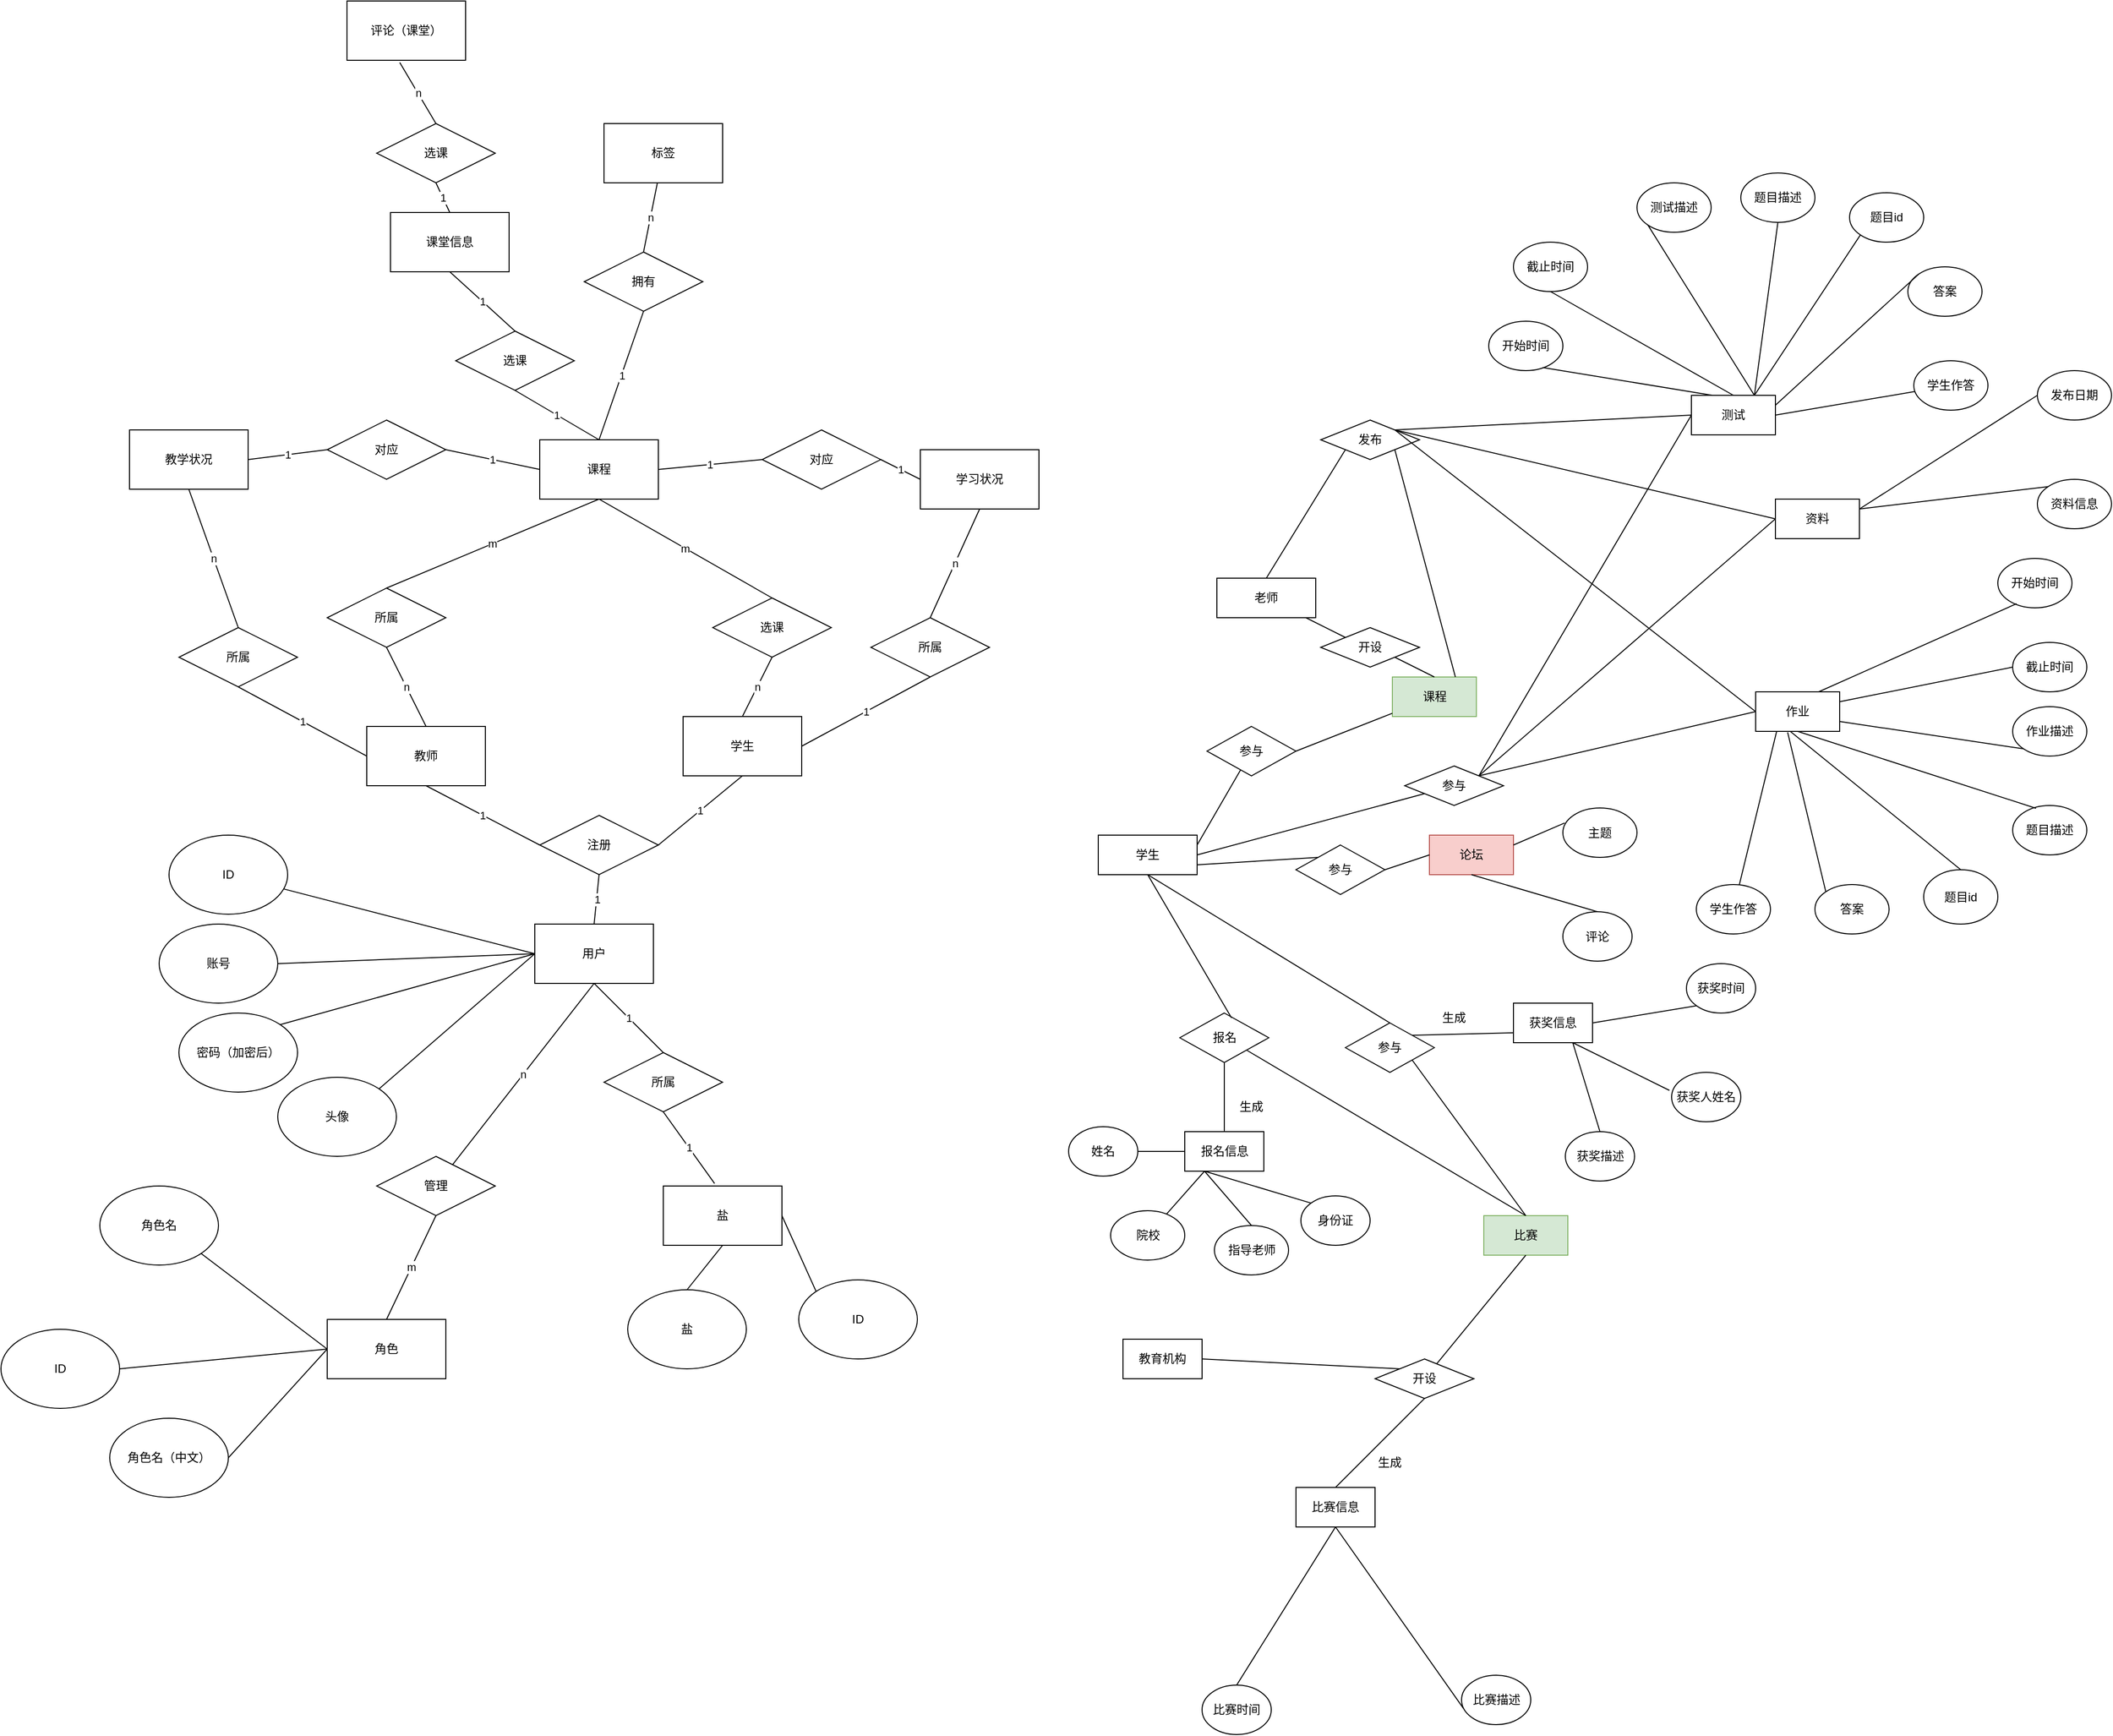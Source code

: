 <mxfile version="24.4.2" type="github">
  <diagram name="第 1 页" id="cqVoouBwEhZ9X5KKcfai">
    <mxGraphModel dx="1952" dy="1838" grid="1" gridSize="10" guides="1" tooltips="1" connect="1" arrows="1" fold="1" page="1" pageScale="1" pageWidth="827" pageHeight="1169" math="0" shadow="0">
      <root>
        <mxCell id="0" />
        <mxCell id="1" parent="0" />
        <mxCell id="4bgU9eHifBUtjP_TErYf-1" value="学生" style="rounded=0;whiteSpace=wrap;html=1;" parent="1" vertex="1">
          <mxGeometry x="470" y="110" width="120" height="60" as="geometry" />
        </mxCell>
        <mxCell id="4bgU9eHifBUtjP_TErYf-2" value="教师" style="rounded=0;whiteSpace=wrap;html=1;" parent="1" vertex="1">
          <mxGeometry x="150" y="120" width="120" height="60" as="geometry" />
        </mxCell>
        <mxCell id="4bgU9eHifBUtjP_TErYf-3" value="角色" style="rounded=0;whiteSpace=wrap;html=1;" parent="1" vertex="1">
          <mxGeometry x="110" y="720" width="120" height="60" as="geometry" />
        </mxCell>
        <mxCell id="4bgU9eHifBUtjP_TErYf-4" value="课程" style="rounded=0;whiteSpace=wrap;html=1;" parent="1" vertex="1">
          <mxGeometry x="325" y="-170" width="120" height="60" as="geometry" />
        </mxCell>
        <mxCell id="4bgU9eHifBUtjP_TErYf-6" value="用户" style="rounded=0;whiteSpace=wrap;html=1;" parent="1" vertex="1">
          <mxGeometry x="320" y="320" width="120" height="60" as="geometry" />
        </mxCell>
        <mxCell id="4bgU9eHifBUtjP_TErYf-8" value="课堂信息" style="rounded=0;whiteSpace=wrap;html=1;" parent="1" vertex="1">
          <mxGeometry x="174" y="-400" width="120" height="60" as="geometry" />
        </mxCell>
        <mxCell id="_ENiOjXf8TxeeVIYlNAx-7" value="" style="edgeStyle=orthogonalEdgeStyle;rounded=0;orthogonalLoop=1;jettySize=auto;html=1;curved=1;strokeColor=none;" parent="1" source="_ENiOjXf8TxeeVIYlNAx-1" target="4bgU9eHifBUtjP_TErYf-4" edge="1">
          <mxGeometry relative="1" as="geometry" />
        </mxCell>
        <mxCell id="_ENiOjXf8TxeeVIYlNAx-1" value="管理" style="rhombus;whiteSpace=wrap;html=1;" parent="1" vertex="1">
          <mxGeometry x="160" y="555" width="120" height="60" as="geometry" />
        </mxCell>
        <mxCell id="_ENiOjXf8TxeeVIYlNAx-10" value="m" style="endArrow=none;html=1;rounded=0;exitX=0.5;exitY=1;exitDx=0;exitDy=0;entryX=0.5;entryY=0;entryDx=0;entryDy=0;" parent="1" source="_ENiOjXf8TxeeVIYlNAx-1" target="4bgU9eHifBUtjP_TErYf-3" edge="1">
          <mxGeometry width="50" height="50" relative="1" as="geometry">
            <mxPoint x="320" y="610" as="sourcePoint" />
            <mxPoint x="190" y="730" as="targetPoint" />
          </mxGeometry>
        </mxCell>
        <mxCell id="_ENiOjXf8TxeeVIYlNAx-12" value="注册" style="rhombus;whiteSpace=wrap;html=1;" parent="1" vertex="1">
          <mxGeometry x="325" y="210" width="120" height="60" as="geometry" />
        </mxCell>
        <mxCell id="_ENiOjXf8TxeeVIYlNAx-14" value="n" style="endArrow=none;html=1;rounded=0;exitX=0.5;exitY=1;exitDx=0;exitDy=0;" parent="1" source="4bgU9eHifBUtjP_TErYf-6" target="_ENiOjXf8TxeeVIYlNAx-1" edge="1">
          <mxGeometry width="50" height="50" relative="1" as="geometry">
            <mxPoint x="390" y="500" as="sourcePoint" />
            <mxPoint x="390" y="530" as="targetPoint" />
          </mxGeometry>
        </mxCell>
        <mxCell id="_ENiOjXf8TxeeVIYlNAx-17" value="1" style="endArrow=none;html=1;rounded=0;entryX=0.5;entryY=0;entryDx=0;entryDy=0;exitX=0.5;exitY=1;exitDx=0;exitDy=0;" parent="1" source="_ENiOjXf8TxeeVIYlNAx-12" target="4bgU9eHifBUtjP_TErYf-6" edge="1">
          <mxGeometry width="50" height="50" relative="1" as="geometry">
            <mxPoint x="400" y="280" as="sourcePoint" />
            <mxPoint x="380" y="310" as="targetPoint" />
          </mxGeometry>
        </mxCell>
        <mxCell id="_ENiOjXf8TxeeVIYlNAx-18" value="1" style="endArrow=none;html=1;rounded=0;entryX=0.5;entryY=1;entryDx=0;entryDy=0;exitX=1;exitY=0.5;exitDx=0;exitDy=0;" parent="1" source="_ENiOjXf8TxeeVIYlNAx-12" target="4bgU9eHifBUtjP_TErYf-1" edge="1">
          <mxGeometry width="50" height="50" relative="1" as="geometry">
            <mxPoint x="515" y="320" as="sourcePoint" />
            <mxPoint x="565" y="270" as="targetPoint" />
          </mxGeometry>
        </mxCell>
        <mxCell id="_ENiOjXf8TxeeVIYlNAx-19" value="1" style="endArrow=none;html=1;rounded=0;entryX=0.5;entryY=1;entryDx=0;entryDy=0;exitX=0;exitY=0.5;exitDx=0;exitDy=0;" parent="1" source="_ENiOjXf8TxeeVIYlNAx-12" target="4bgU9eHifBUtjP_TErYf-2" edge="1">
          <mxGeometry width="50" height="50" relative="1" as="geometry">
            <mxPoint x="515" y="320" as="sourcePoint" />
            <mxPoint x="565" y="270" as="targetPoint" />
          </mxGeometry>
        </mxCell>
        <mxCell id="_ENiOjXf8TxeeVIYlNAx-21" value="所属" style="rhombus;whiteSpace=wrap;html=1;" parent="1" vertex="1">
          <mxGeometry x="110" y="-20" width="120" height="60" as="geometry" />
        </mxCell>
        <mxCell id="_ENiOjXf8TxeeVIYlNAx-22" value="选课" style="rhombus;whiteSpace=wrap;html=1;" parent="1" vertex="1">
          <mxGeometry x="500" y="-10" width="120" height="60" as="geometry" />
        </mxCell>
        <mxCell id="_ENiOjXf8TxeeVIYlNAx-23" value="m" style="endArrow=none;html=1;rounded=0;entryX=0.5;entryY=1;entryDx=0;entryDy=0;exitX=0.5;exitY=0;exitDx=0;exitDy=0;" parent="1" source="_ENiOjXf8TxeeVIYlNAx-21" target="4bgU9eHifBUtjP_TErYf-4" edge="1">
          <mxGeometry width="50" height="50" relative="1" as="geometry">
            <mxPoint x="510" as="sourcePoint" />
            <mxPoint x="560" y="-50" as="targetPoint" />
          </mxGeometry>
        </mxCell>
        <mxCell id="_ENiOjXf8TxeeVIYlNAx-24" value="n" style="endArrow=none;html=1;rounded=0;exitX=0.5;exitY=1;exitDx=0;exitDy=0;entryX=0.5;entryY=0;entryDx=0;entryDy=0;" parent="1" source="_ENiOjXf8TxeeVIYlNAx-21" target="4bgU9eHifBUtjP_TErYf-2" edge="1">
          <mxGeometry width="50" height="50" relative="1" as="geometry">
            <mxPoint x="510" as="sourcePoint" />
            <mxPoint x="560" y="-50" as="targetPoint" />
          </mxGeometry>
        </mxCell>
        <mxCell id="_ENiOjXf8TxeeVIYlNAx-25" value="m" style="endArrow=none;html=1;rounded=0;entryX=0.5;entryY=1;entryDx=0;entryDy=0;exitX=0.5;exitY=0;exitDx=0;exitDy=0;" parent="1" source="_ENiOjXf8TxeeVIYlNAx-22" target="4bgU9eHifBUtjP_TErYf-4" edge="1">
          <mxGeometry width="50" height="50" relative="1" as="geometry">
            <mxPoint x="510" as="sourcePoint" />
            <mxPoint x="560" y="-50" as="targetPoint" />
          </mxGeometry>
        </mxCell>
        <mxCell id="_ENiOjXf8TxeeVIYlNAx-26" value="n" style="endArrow=none;html=1;rounded=0;entryX=0.5;entryY=0;entryDx=0;entryDy=0;exitX=0.5;exitY=1;exitDx=0;exitDy=0;" parent="1" source="_ENiOjXf8TxeeVIYlNAx-22" target="4bgU9eHifBUtjP_TErYf-1" edge="1">
          <mxGeometry width="50" height="50" relative="1" as="geometry">
            <mxPoint x="510" as="sourcePoint" />
            <mxPoint x="560" y="-50" as="targetPoint" />
          </mxGeometry>
        </mxCell>
        <mxCell id="_ENiOjXf8TxeeVIYlNAx-27" value="选课" style="rhombus;whiteSpace=wrap;html=1;" parent="1" vertex="1">
          <mxGeometry x="240" y="-280" width="120" height="60" as="geometry" />
        </mxCell>
        <mxCell id="_ENiOjXf8TxeeVIYlNAx-28" value="1" style="endArrow=none;html=1;rounded=0;entryX=0.5;entryY=1;entryDx=0;entryDy=0;exitX=0.5;exitY=0;exitDx=0;exitDy=0;" parent="1" source="_ENiOjXf8TxeeVIYlNAx-27" target="4bgU9eHifBUtjP_TErYf-8" edge="1">
          <mxGeometry width="50" height="50" relative="1" as="geometry">
            <mxPoint x="510" y="-100" as="sourcePoint" />
            <mxPoint x="560" y="-150" as="targetPoint" />
          </mxGeometry>
        </mxCell>
        <mxCell id="_ENiOjXf8TxeeVIYlNAx-29" value="1" style="endArrow=none;html=1;rounded=0;entryX=0.5;entryY=1;entryDx=0;entryDy=0;exitX=0.5;exitY=0;exitDx=0;exitDy=0;" parent="1" source="4bgU9eHifBUtjP_TErYf-4" target="_ENiOjXf8TxeeVIYlNAx-27" edge="1">
          <mxGeometry width="50" height="50" relative="1" as="geometry">
            <mxPoint x="510" y="-100" as="sourcePoint" />
            <mxPoint x="560" y="-150" as="targetPoint" />
          </mxGeometry>
        </mxCell>
        <mxCell id="_ENiOjXf8TxeeVIYlNAx-30" value="学习状况" style="rounded=0;whiteSpace=wrap;html=1;" parent="1" vertex="1">
          <mxGeometry x="710" y="-160" width="120" height="60" as="geometry" />
        </mxCell>
        <mxCell id="_ENiOjXf8TxeeVIYlNAx-32" value="教学状况" style="rounded=0;whiteSpace=wrap;html=1;" parent="1" vertex="1">
          <mxGeometry x="-90" y="-180" width="120" height="60" as="geometry" />
        </mxCell>
        <mxCell id="_ENiOjXf8TxeeVIYlNAx-40" value="评论（课堂）" style="rounded=0;whiteSpace=wrap;html=1;" parent="1" vertex="1">
          <mxGeometry x="130" y="-614" width="120" height="60" as="geometry" />
        </mxCell>
        <mxCell id="_ENiOjXf8TxeeVIYlNAx-43" value="对应" style="rhombus;whiteSpace=wrap;html=1;" parent="1" vertex="1">
          <mxGeometry x="110" y="-190" width="120" height="60" as="geometry" />
        </mxCell>
        <mxCell id="_ENiOjXf8TxeeVIYlNAx-44" value="对应" style="rhombus;whiteSpace=wrap;html=1;" parent="1" vertex="1">
          <mxGeometry x="550" y="-180" width="120" height="60" as="geometry" />
        </mxCell>
        <mxCell id="_ENiOjXf8TxeeVIYlNAx-45" value="1" style="endArrow=none;html=1;rounded=0;entryX=0;entryY=0.5;entryDx=0;entryDy=0;exitX=1;exitY=0.5;exitDx=0;exitDy=0;" parent="1" source="_ENiOjXf8TxeeVIYlNAx-43" target="4bgU9eHifBUtjP_TErYf-4" edge="1">
          <mxGeometry width="50" height="50" relative="1" as="geometry">
            <mxPoint x="370" as="sourcePoint" />
            <mxPoint x="420" y="-50" as="targetPoint" />
          </mxGeometry>
        </mxCell>
        <mxCell id="_ENiOjXf8TxeeVIYlNAx-46" value="1" style="endArrow=none;html=1;rounded=0;entryX=0;entryY=0.5;entryDx=0;entryDy=0;exitX=1;exitY=0.5;exitDx=0;exitDy=0;" parent="1" source="_ENiOjXf8TxeeVIYlNAx-32" target="_ENiOjXf8TxeeVIYlNAx-43" edge="1">
          <mxGeometry width="50" height="50" relative="1" as="geometry">
            <mxPoint x="370" as="sourcePoint" />
            <mxPoint x="420" y="-50" as="targetPoint" />
          </mxGeometry>
        </mxCell>
        <mxCell id="_ENiOjXf8TxeeVIYlNAx-47" value="1" style="endArrow=none;html=1;rounded=0;entryX=0;entryY=0.5;entryDx=0;entryDy=0;exitX=1;exitY=0.5;exitDx=0;exitDy=0;" parent="1" source="4bgU9eHifBUtjP_TErYf-4" target="_ENiOjXf8TxeeVIYlNAx-44" edge="1">
          <mxGeometry width="50" height="50" relative="1" as="geometry">
            <mxPoint x="370" as="sourcePoint" />
            <mxPoint x="420" y="-50" as="targetPoint" />
          </mxGeometry>
        </mxCell>
        <mxCell id="_ENiOjXf8TxeeVIYlNAx-49" value="1" style="endArrow=none;html=1;rounded=0;entryX=0;entryY=0.5;entryDx=0;entryDy=0;exitX=1;exitY=0.5;exitDx=0;exitDy=0;" parent="1" source="_ENiOjXf8TxeeVIYlNAx-44" target="_ENiOjXf8TxeeVIYlNAx-30" edge="1">
          <mxGeometry width="50" height="50" relative="1" as="geometry">
            <mxPoint x="370" as="sourcePoint" />
            <mxPoint x="420" y="-50" as="targetPoint" />
          </mxGeometry>
        </mxCell>
        <mxCell id="_ENiOjXf8TxeeVIYlNAx-51" value="所属" style="rhombus;whiteSpace=wrap;html=1;" parent="1" vertex="1">
          <mxGeometry x="-40" y="20" width="120" height="60" as="geometry" />
        </mxCell>
        <mxCell id="_ENiOjXf8TxeeVIYlNAx-52" value="所属" style="rhombus;whiteSpace=wrap;html=1;" parent="1" vertex="1">
          <mxGeometry x="660" y="10" width="120" height="60" as="geometry" />
        </mxCell>
        <mxCell id="_ENiOjXf8TxeeVIYlNAx-53" value="1" style="endArrow=none;html=1;rounded=0;entryX=0.5;entryY=1;entryDx=0;entryDy=0;exitX=1;exitY=0.5;exitDx=0;exitDy=0;" parent="1" source="4bgU9eHifBUtjP_TErYf-1" target="_ENiOjXf8TxeeVIYlNAx-52" edge="1">
          <mxGeometry width="50" height="50" relative="1" as="geometry">
            <mxPoint x="370" y="100" as="sourcePoint" />
            <mxPoint x="420" y="50" as="targetPoint" />
          </mxGeometry>
        </mxCell>
        <mxCell id="_ENiOjXf8TxeeVIYlNAx-54" value="n" style="endArrow=none;html=1;rounded=0;entryX=0.5;entryY=1;entryDx=0;entryDy=0;exitX=0.5;exitY=0;exitDx=0;exitDy=0;" parent="1" source="_ENiOjXf8TxeeVIYlNAx-52" target="_ENiOjXf8TxeeVIYlNAx-30" edge="1">
          <mxGeometry width="50" height="50" relative="1" as="geometry">
            <mxPoint x="370" y="100" as="sourcePoint" />
            <mxPoint x="420" y="50" as="targetPoint" />
          </mxGeometry>
        </mxCell>
        <mxCell id="_ENiOjXf8TxeeVIYlNAx-55" value="1" style="endArrow=none;html=1;rounded=0;entryX=0.5;entryY=1;entryDx=0;entryDy=0;exitX=0;exitY=0.5;exitDx=0;exitDy=0;" parent="1" source="4bgU9eHifBUtjP_TErYf-2" target="_ENiOjXf8TxeeVIYlNAx-51" edge="1">
          <mxGeometry width="50" height="50" relative="1" as="geometry">
            <mxPoint x="370" y="100" as="sourcePoint" />
            <mxPoint x="420" y="50" as="targetPoint" />
          </mxGeometry>
        </mxCell>
        <mxCell id="_ENiOjXf8TxeeVIYlNAx-56" value="n" style="endArrow=none;html=1;rounded=0;entryX=0.5;entryY=1;entryDx=0;entryDy=0;exitX=0.5;exitY=0;exitDx=0;exitDy=0;" parent="1" source="_ENiOjXf8TxeeVIYlNAx-51" target="_ENiOjXf8TxeeVIYlNAx-32" edge="1">
          <mxGeometry width="50" height="50" relative="1" as="geometry">
            <mxPoint x="370" y="100" as="sourcePoint" />
            <mxPoint x="420" y="50" as="targetPoint" />
          </mxGeometry>
        </mxCell>
        <mxCell id="_ENiOjXf8TxeeVIYlNAx-58" value="标签" style="rounded=0;whiteSpace=wrap;html=1;" parent="1" vertex="1">
          <mxGeometry x="390" y="-490" width="120" height="60" as="geometry" />
        </mxCell>
        <mxCell id="_ENiOjXf8TxeeVIYlNAx-59" value="拥有" style="rhombus;whiteSpace=wrap;html=1;" parent="1" vertex="1">
          <mxGeometry x="370" y="-360" width="120" height="60" as="geometry" />
        </mxCell>
        <mxCell id="_ENiOjXf8TxeeVIYlNAx-60" value="1" style="endArrow=none;html=1;rounded=0;entryX=0.5;entryY=1;entryDx=0;entryDy=0;exitX=0.5;exitY=0;exitDx=0;exitDy=0;" parent="1" source="4bgU9eHifBUtjP_TErYf-4" target="_ENiOjXf8TxeeVIYlNAx-59" edge="1">
          <mxGeometry width="50" height="50" relative="1" as="geometry">
            <mxPoint x="550" y="-200" as="sourcePoint" />
            <mxPoint x="600" y="-250" as="targetPoint" />
          </mxGeometry>
        </mxCell>
        <mxCell id="_ENiOjXf8TxeeVIYlNAx-61" value="n" style="endArrow=none;html=1;rounded=0;exitX=0.5;exitY=0;exitDx=0;exitDy=0;" parent="1" source="_ENiOjXf8TxeeVIYlNAx-59" target="_ENiOjXf8TxeeVIYlNAx-58" edge="1">
          <mxGeometry width="50" height="50" relative="1" as="geometry">
            <mxPoint x="550" y="-200" as="sourcePoint" />
            <mxPoint x="600" y="-250" as="targetPoint" />
          </mxGeometry>
        </mxCell>
        <mxCell id="_ENiOjXf8TxeeVIYlNAx-62" value="选课" style="rhombus;whiteSpace=wrap;html=1;" parent="1" vertex="1">
          <mxGeometry x="160" y="-490" width="120" height="60" as="geometry" />
        </mxCell>
        <mxCell id="_ENiOjXf8TxeeVIYlNAx-63" value="n" style="endArrow=none;html=1;rounded=0;entryX=0.445;entryY=1.037;entryDx=0;entryDy=0;entryPerimeter=0;exitX=0.5;exitY=0;exitDx=0;exitDy=0;" parent="1" source="_ENiOjXf8TxeeVIYlNAx-62" target="_ENiOjXf8TxeeVIYlNAx-40" edge="1">
          <mxGeometry width="50" height="50" relative="1" as="geometry">
            <mxPoint x="560" y="-300" as="sourcePoint" />
            <mxPoint x="610" y="-350" as="targetPoint" />
          </mxGeometry>
        </mxCell>
        <mxCell id="_ENiOjXf8TxeeVIYlNAx-64" value="1" style="endArrow=none;html=1;rounded=0;entryX=0.5;entryY=1;entryDx=0;entryDy=0;exitX=0.5;exitY=0;exitDx=0;exitDy=0;" parent="1" source="4bgU9eHifBUtjP_TErYf-8" target="_ENiOjXf8TxeeVIYlNAx-62" edge="1">
          <mxGeometry width="50" height="50" relative="1" as="geometry">
            <mxPoint x="560" y="-300" as="sourcePoint" />
            <mxPoint x="610" y="-350" as="targetPoint" />
          </mxGeometry>
        </mxCell>
        <mxCell id="_ENiOjXf8TxeeVIYlNAx-66" value="账号" style="ellipse;whiteSpace=wrap;html=1;" parent="1" vertex="1">
          <mxGeometry x="-60" y="320" width="120" height="80" as="geometry" />
        </mxCell>
        <mxCell id="_ENiOjXf8TxeeVIYlNAx-67" value="ID" style="ellipse;whiteSpace=wrap;html=1;" parent="1" vertex="1">
          <mxGeometry x="-50" y="230" width="120" height="80" as="geometry" />
        </mxCell>
        <mxCell id="_ENiOjXf8TxeeVIYlNAx-68" value="密码（加密后）" style="ellipse;whiteSpace=wrap;html=1;" parent="1" vertex="1">
          <mxGeometry x="-40" y="410" width="120" height="80" as="geometry" />
        </mxCell>
        <mxCell id="_ENiOjXf8TxeeVIYlNAx-69" value="" style="endArrow=none;html=1;rounded=0;exitX=0;exitY=0.5;exitDx=0;exitDy=0;" parent="1" source="4bgU9eHifBUtjP_TErYf-6" target="_ENiOjXf8TxeeVIYlNAx-67" edge="1">
          <mxGeometry width="50" height="50" relative="1" as="geometry">
            <mxPoint x="450" y="340" as="sourcePoint" />
            <mxPoint x="500" y="290" as="targetPoint" />
          </mxGeometry>
        </mxCell>
        <mxCell id="_ENiOjXf8TxeeVIYlNAx-70" value="" style="endArrow=none;html=1;rounded=0;entryX=1;entryY=0.5;entryDx=0;entryDy=0;exitX=0;exitY=0.5;exitDx=0;exitDy=0;" parent="1" source="4bgU9eHifBUtjP_TErYf-6" target="_ENiOjXf8TxeeVIYlNAx-66" edge="1">
          <mxGeometry width="50" height="50" relative="1" as="geometry">
            <mxPoint x="320" y="350" as="sourcePoint" />
            <mxPoint x="500" y="290" as="targetPoint" />
          </mxGeometry>
        </mxCell>
        <mxCell id="_ENiOjXf8TxeeVIYlNAx-71" value="" style="endArrow=none;html=1;rounded=0;exitX=1;exitY=0;exitDx=0;exitDy=0;entryX=0;entryY=0.5;entryDx=0;entryDy=0;" parent="1" source="_ENiOjXf8TxeeVIYlNAx-68" target="4bgU9eHifBUtjP_TErYf-6" edge="1">
          <mxGeometry width="50" height="50" relative="1" as="geometry">
            <mxPoint x="450" y="340" as="sourcePoint" />
            <mxPoint x="320" y="350" as="targetPoint" />
          </mxGeometry>
        </mxCell>
        <mxCell id="_ENiOjXf8TxeeVIYlNAx-72" value="盐" style="rounded=0;whiteSpace=wrap;html=1;" parent="1" vertex="1">
          <mxGeometry x="450" y="585" width="120" height="60" as="geometry" />
        </mxCell>
        <mxCell id="_ENiOjXf8TxeeVIYlNAx-73" value="1" style="endArrow=none;html=1;rounded=0;entryX=0.432;entryY=-0.043;entryDx=0;entryDy=0;entryPerimeter=0;exitX=0.5;exitY=1;exitDx=0;exitDy=0;" parent="1" source="_ENiOjXf8TxeeVIYlNAx-78" target="_ENiOjXf8TxeeVIYlNAx-72" edge="1">
          <mxGeometry width="50" height="50" relative="1" as="geometry">
            <mxPoint x="570" y="410" as="sourcePoint" />
            <mxPoint x="500" y="290" as="targetPoint" />
          </mxGeometry>
        </mxCell>
        <mxCell id="_ENiOjXf8TxeeVIYlNAx-75" value="盐" style="ellipse;whiteSpace=wrap;html=1;" parent="1" vertex="1">
          <mxGeometry x="414" y="690" width="120" height="80" as="geometry" />
        </mxCell>
        <mxCell id="_ENiOjXf8TxeeVIYlNAx-76" value="ID" style="ellipse;whiteSpace=wrap;html=1;" parent="1" vertex="1">
          <mxGeometry x="587" y="680" width="120" height="80" as="geometry" />
        </mxCell>
        <mxCell id="_ENiOjXf8TxeeVIYlNAx-78" value="所属" style="rhombus;whiteSpace=wrap;html=1;" parent="1" vertex="1">
          <mxGeometry x="390" y="450" width="120" height="60" as="geometry" />
        </mxCell>
        <mxCell id="_ENiOjXf8TxeeVIYlNAx-79" value="1" style="endArrow=none;html=1;rounded=0;entryX=0.5;entryY=1;entryDx=0;entryDy=0;exitX=0.5;exitY=0;exitDx=0;exitDy=0;" parent="1" source="_ENiOjXf8TxeeVIYlNAx-78" target="4bgU9eHifBUtjP_TErYf-6" edge="1">
          <mxGeometry width="50" height="50" relative="1" as="geometry">
            <mxPoint x="450" y="540" as="sourcePoint" />
            <mxPoint x="500" y="490" as="targetPoint" />
          </mxGeometry>
        </mxCell>
        <mxCell id="_ENiOjXf8TxeeVIYlNAx-80" value="" style="endArrow=none;html=1;rounded=0;entryX=0;entryY=0;entryDx=0;entryDy=0;exitX=1;exitY=0.5;exitDx=0;exitDy=0;" parent="1" source="_ENiOjXf8TxeeVIYlNAx-72" target="_ENiOjXf8TxeeVIYlNAx-76" edge="1">
          <mxGeometry width="50" height="50" relative="1" as="geometry">
            <mxPoint x="450" y="540" as="sourcePoint" />
            <mxPoint x="500" y="490" as="targetPoint" />
          </mxGeometry>
        </mxCell>
        <mxCell id="_ENiOjXf8TxeeVIYlNAx-81" value="" style="endArrow=none;html=1;rounded=0;entryX=0.5;entryY=1;entryDx=0;entryDy=0;exitX=0.5;exitY=0;exitDx=0;exitDy=0;" parent="1" source="_ENiOjXf8TxeeVIYlNAx-75" target="_ENiOjXf8TxeeVIYlNAx-72" edge="1">
          <mxGeometry width="50" height="50" relative="1" as="geometry">
            <mxPoint x="450" y="840" as="sourcePoint" />
            <mxPoint x="500" y="790" as="targetPoint" />
          </mxGeometry>
        </mxCell>
        <mxCell id="_ENiOjXf8TxeeVIYlNAx-82" value="角色名（中文）" style="ellipse;whiteSpace=wrap;html=1;" parent="1" vertex="1">
          <mxGeometry x="-110" y="820" width="120" height="80" as="geometry" />
        </mxCell>
        <mxCell id="_ENiOjXf8TxeeVIYlNAx-83" value="角色名" style="ellipse;whiteSpace=wrap;html=1;" parent="1" vertex="1">
          <mxGeometry x="-120" y="585" width="120" height="80" as="geometry" />
        </mxCell>
        <mxCell id="_ENiOjXf8TxeeVIYlNAx-84" value="" style="endArrow=none;html=1;rounded=0;exitX=1;exitY=1;exitDx=0;exitDy=0;entryX=0;entryY=0.5;entryDx=0;entryDy=0;" parent="1" source="_ENiOjXf8TxeeVIYlNAx-83" target="4bgU9eHifBUtjP_TErYf-3" edge="1">
          <mxGeometry width="50" height="50" relative="1" as="geometry">
            <mxPoint x="450" y="640" as="sourcePoint" />
            <mxPoint x="130" y="770" as="targetPoint" />
          </mxGeometry>
        </mxCell>
        <mxCell id="_ENiOjXf8TxeeVIYlNAx-85" value="" style="endArrow=none;html=1;rounded=0;entryX=0;entryY=0.5;entryDx=0;entryDy=0;exitX=1;exitY=0.5;exitDx=0;exitDy=0;" parent="1" source="_ENiOjXf8TxeeVIYlNAx-82" target="4bgU9eHifBUtjP_TErYf-3" edge="1">
          <mxGeometry width="50" height="50" relative="1" as="geometry">
            <mxPoint x="450" y="640" as="sourcePoint" />
            <mxPoint x="500" y="590" as="targetPoint" />
          </mxGeometry>
        </mxCell>
        <mxCell id="_ENiOjXf8TxeeVIYlNAx-86" value="ID" style="ellipse;whiteSpace=wrap;html=1;" parent="1" vertex="1">
          <mxGeometry x="-220" y="730" width="120" height="80" as="geometry" />
        </mxCell>
        <mxCell id="_ENiOjXf8TxeeVIYlNAx-88" value="" style="endArrow=none;html=1;rounded=0;entryX=0;entryY=0.5;entryDx=0;entryDy=0;exitX=1;exitY=0.5;exitDx=0;exitDy=0;" parent="1" source="_ENiOjXf8TxeeVIYlNAx-86" target="4bgU9eHifBUtjP_TErYf-3" edge="1">
          <mxGeometry width="50" height="50" relative="1" as="geometry">
            <mxPoint x="250" y="790" as="sourcePoint" />
            <mxPoint x="300" y="740" as="targetPoint" />
          </mxGeometry>
        </mxCell>
        <mxCell id="_ENiOjXf8TxeeVIYlNAx-92" value="头像" style="ellipse;whiteSpace=wrap;html=1;" parent="1" vertex="1">
          <mxGeometry x="60" y="475" width="120" height="80" as="geometry" />
        </mxCell>
        <mxCell id="_ENiOjXf8TxeeVIYlNAx-99" value="" style="endArrow=none;html=1;rounded=0;entryX=0;entryY=0.5;entryDx=0;entryDy=0;exitX=1;exitY=0;exitDx=0;exitDy=0;" parent="1" source="_ENiOjXf8TxeeVIYlNAx-92" target="4bgU9eHifBUtjP_TErYf-6" edge="1">
          <mxGeometry width="50" height="50" relative="1" as="geometry">
            <mxPoint x="470" y="390" as="sourcePoint" />
            <mxPoint x="520" y="340" as="targetPoint" />
          </mxGeometry>
        </mxCell>
        <mxCell id="p0-o4S79YIVxH50bc59x-1" value="老师" style="rounded=0;whiteSpace=wrap;html=1;" vertex="1" parent="1">
          <mxGeometry x="1010" y="-30" width="100" height="40" as="geometry" />
        </mxCell>
        <mxCell id="p0-o4S79YIVxH50bc59x-2" value="学生" style="rounded=0;whiteSpace=wrap;html=1;" vertex="1" parent="1">
          <mxGeometry x="890" y="230" width="100" height="40" as="geometry" />
        </mxCell>
        <mxCell id="p0-o4S79YIVxH50bc59x-3" value="开设" style="rhombus;whiteSpace=wrap;html=1;" vertex="1" parent="1">
          <mxGeometry x="1115" y="20" width="100" height="40" as="geometry" />
        </mxCell>
        <mxCell id="p0-o4S79YIVxH50bc59x-4" value="" style="endArrow=none;html=1;rounded=0;entryX=0;entryY=0;entryDx=0;entryDy=0;" edge="1" parent="1" target="p0-o4S79YIVxH50bc59x-3" source="p0-o4S79YIVxH50bc59x-1">
          <mxGeometry width="50" height="50" relative="1" as="geometry">
            <mxPoint x="1130" y="50" as="sourcePoint" />
            <mxPoint x="1180" as="targetPoint" />
          </mxGeometry>
        </mxCell>
        <mxCell id="p0-o4S79YIVxH50bc59x-5" value="课程" style="rounded=0;whiteSpace=wrap;html=1;fillColor=#d5e8d4;strokeColor=#82b366;" vertex="1" parent="1">
          <mxGeometry x="1187.5" y="70" width="85" height="40" as="geometry" />
        </mxCell>
        <mxCell id="p0-o4S79YIVxH50bc59x-6" value="" style="endArrow=none;html=1;rounded=0;entryX=0.5;entryY=0;entryDx=0;entryDy=0;exitX=1;exitY=1;exitDx=0;exitDy=0;" edge="1" parent="1" target="p0-o4S79YIVxH50bc59x-5" source="p0-o4S79YIVxH50bc59x-3">
          <mxGeometry width="50" height="50" relative="1" as="geometry">
            <mxPoint x="1260" y="90" as="sourcePoint" />
            <mxPoint x="1310" y="40" as="targetPoint" />
          </mxGeometry>
        </mxCell>
        <mxCell id="p0-o4S79YIVxH50bc59x-7" value="参与" style="rhombus;whiteSpace=wrap;html=1;" vertex="1" parent="1">
          <mxGeometry x="1000" y="120" width="90" height="50" as="geometry" />
        </mxCell>
        <mxCell id="p0-o4S79YIVxH50bc59x-8" value="" style="endArrow=none;html=1;rounded=0;exitX=1;exitY=0.25;exitDx=0;exitDy=0;" edge="1" parent="1" source="p0-o4S79YIVxH50bc59x-2" target="p0-o4S79YIVxH50bc59x-7">
          <mxGeometry width="50" height="50" relative="1" as="geometry">
            <mxPoint x="1110" y="210" as="sourcePoint" />
            <mxPoint x="1160" y="160" as="targetPoint" />
          </mxGeometry>
        </mxCell>
        <mxCell id="p0-o4S79YIVxH50bc59x-9" value="" style="endArrow=none;html=1;rounded=0;exitX=1;exitY=0.5;exitDx=0;exitDy=0;" edge="1" parent="1" source="p0-o4S79YIVxH50bc59x-7" target="p0-o4S79YIVxH50bc59x-5">
          <mxGeometry width="50" height="50" relative="1" as="geometry">
            <mxPoint x="1240" y="220" as="sourcePoint" />
            <mxPoint x="1290" y="170" as="targetPoint" />
          </mxGeometry>
        </mxCell>
        <mxCell id="p0-o4S79YIVxH50bc59x-16" value="教育机构" style="rounded=0;whiteSpace=wrap;html=1;" vertex="1" parent="1">
          <mxGeometry x="915" y="740" width="80" height="40" as="geometry" />
        </mxCell>
        <mxCell id="p0-o4S79YIVxH50bc59x-17" value="开设" style="rhombus;whiteSpace=wrap;html=1;" vertex="1" parent="1">
          <mxGeometry x="1170" y="760" width="100" height="40" as="geometry" />
        </mxCell>
        <mxCell id="p0-o4S79YIVxH50bc59x-18" value="比赛" style="rounded=0;whiteSpace=wrap;html=1;fillColor=#d5e8d4;strokeColor=#82b366;" vertex="1" parent="1">
          <mxGeometry x="1280" y="615" width="85" height="40" as="geometry" />
        </mxCell>
        <mxCell id="p0-o4S79YIVxH50bc59x-19" value="参与" style="rhombus;whiteSpace=wrap;html=1;" vertex="1" parent="1">
          <mxGeometry x="1140" y="420" width="90" height="50" as="geometry" />
        </mxCell>
        <mxCell id="p0-o4S79YIVxH50bc59x-20" value="" style="endArrow=none;html=1;rounded=0;exitX=0.5;exitY=0;exitDx=0;exitDy=0;entryX=0.5;entryY=1;entryDx=0;entryDy=0;" edge="1" parent="1" source="p0-o4S79YIVxH50bc59x-19" target="p0-o4S79YIVxH50bc59x-2">
          <mxGeometry width="50" height="50" relative="1" as="geometry">
            <mxPoint x="1010" y="380" as="sourcePoint" />
            <mxPoint x="1060" y="330" as="targetPoint" />
          </mxGeometry>
        </mxCell>
        <mxCell id="p0-o4S79YIVxH50bc59x-22" value="" style="endArrow=none;html=1;rounded=0;entryX=0;entryY=0;entryDx=0;entryDy=0;exitX=1;exitY=0.5;exitDx=0;exitDy=0;" edge="1" parent="1" source="p0-o4S79YIVxH50bc59x-16" target="p0-o4S79YIVxH50bc59x-17">
          <mxGeometry width="50" height="50" relative="1" as="geometry">
            <mxPoint x="1155" y="720" as="sourcePoint" />
            <mxPoint x="1205" y="670" as="targetPoint" />
          </mxGeometry>
        </mxCell>
        <mxCell id="p0-o4S79YIVxH50bc59x-23" value="" style="endArrow=none;html=1;rounded=0;entryX=0.5;entryY=1;entryDx=0;entryDy=0;" edge="1" parent="1" source="p0-o4S79YIVxH50bc59x-17" target="p0-o4S79YIVxH50bc59x-18">
          <mxGeometry width="50" height="50" relative="1" as="geometry">
            <mxPoint x="1325" y="750" as="sourcePoint" />
            <mxPoint x="1375" y="700" as="targetPoint" />
          </mxGeometry>
        </mxCell>
        <mxCell id="p0-o4S79YIVxH50bc59x-24" value="比赛描述" style="ellipse;whiteSpace=wrap;html=1;" vertex="1" parent="1">
          <mxGeometry x="1257.5" y="1080" width="70" height="50" as="geometry" />
        </mxCell>
        <mxCell id="p0-o4S79YIVxH50bc59x-25" value="院校" style="ellipse;whiteSpace=wrap;html=1;" vertex="1" parent="1">
          <mxGeometry x="902.5" y="610" width="75" height="50" as="geometry" />
        </mxCell>
        <mxCell id="p0-o4S79YIVxH50bc59x-28" value="参与" style="rhombus;whiteSpace=wrap;html=1;" vertex="1" parent="1">
          <mxGeometry x="1090" y="240" width="90" height="50" as="geometry" />
        </mxCell>
        <mxCell id="p0-o4S79YIVxH50bc59x-29" value="" style="endArrow=none;html=1;rounded=0;entryX=0;entryY=0;entryDx=0;entryDy=0;exitX=1;exitY=0.75;exitDx=0;exitDy=0;" edge="1" parent="1" source="p0-o4S79YIVxH50bc59x-2" target="p0-o4S79YIVxH50bc59x-28">
          <mxGeometry width="50" height="50" relative="1" as="geometry">
            <mxPoint x="1110" y="320" as="sourcePoint" />
            <mxPoint x="1160" y="270" as="targetPoint" />
          </mxGeometry>
        </mxCell>
        <mxCell id="p0-o4S79YIVxH50bc59x-30" value="论坛" style="rounded=0;whiteSpace=wrap;html=1;fillColor=#f8cecc;strokeColor=#b85450;" vertex="1" parent="1">
          <mxGeometry x="1225" y="230" width="85" height="40" as="geometry" />
        </mxCell>
        <mxCell id="p0-o4S79YIVxH50bc59x-31" value="评论" style="ellipse;whiteSpace=wrap;html=1;" vertex="1" parent="1">
          <mxGeometry x="1360" y="307.5" width="70" height="50" as="geometry" />
        </mxCell>
        <mxCell id="p0-o4S79YIVxH50bc59x-32" value="主题" style="ellipse;whiteSpace=wrap;html=1;" vertex="1" parent="1">
          <mxGeometry x="1360" y="202.5" width="75" height="50" as="geometry" />
        </mxCell>
        <mxCell id="p0-o4S79YIVxH50bc59x-33" value="" style="endArrow=none;html=1;rounded=0;entryX=0;entryY=0.5;entryDx=0;entryDy=0;exitX=1;exitY=0.5;exitDx=0;exitDy=0;" edge="1" parent="1" source="p0-o4S79YIVxH50bc59x-28" target="p0-o4S79YIVxH50bc59x-30">
          <mxGeometry width="50" height="50" relative="1" as="geometry">
            <mxPoint x="1220" y="360" as="sourcePoint" />
            <mxPoint x="1270" y="310" as="targetPoint" />
          </mxGeometry>
        </mxCell>
        <mxCell id="p0-o4S79YIVxH50bc59x-34" value="" style="endArrow=none;html=1;rounded=0;entryX=0.024;entryY=0.304;entryDx=0;entryDy=0;entryPerimeter=0;exitX=1;exitY=0.25;exitDx=0;exitDy=0;" edge="1" parent="1" source="p0-o4S79YIVxH50bc59x-30" target="p0-o4S79YIVxH50bc59x-32">
          <mxGeometry width="50" height="50" relative="1" as="geometry">
            <mxPoint x="1380" y="350" as="sourcePoint" />
            <mxPoint x="1420" y="300" as="targetPoint" />
          </mxGeometry>
        </mxCell>
        <mxCell id="p0-o4S79YIVxH50bc59x-35" value="" style="endArrow=none;html=1;rounded=0;exitX=0.5;exitY=0;exitDx=0;exitDy=0;entryX=0.5;entryY=1;entryDx=0;entryDy=0;" edge="1" parent="1" source="p0-o4S79YIVxH50bc59x-31" target="p0-o4S79YIVxH50bc59x-30">
          <mxGeometry width="50" height="50" relative="1" as="geometry">
            <mxPoint x="1290" y="410" as="sourcePoint" />
            <mxPoint x="1340" y="360" as="targetPoint" />
          </mxGeometry>
        </mxCell>
        <mxCell id="p0-o4S79YIVxH50bc59x-37" value="测试&lt;span style=&quot;color: rgba(0, 0, 0, 0); font-family: monospace; font-size: 0px; text-align: start; text-wrap: nowrap;&quot;&gt;%3CmxGraphModel%3E%3Croot%3E%3CmxCell%20id%3D%220%22%2F%3E%3CmxCell%20id%3D%221%22%20parent%3D%220%22%2F%3E%3CmxCell%20id%3D%222%22%20value%3D%22%E8%AF%BE%E7%A8%8B%22%20style%3D%22rounded%3D0%3BwhiteSpace%3Dwrap%3Bhtml%3D1%3BfillColor%3D%23d5e8d4%3BstrokeColor%3D%2382b366%3B%22%20vertex%3D%221%22%20parent%3D%221%22%3E%3CmxGeometry%20x%3D%221198%22%20y%3D%22100%22%20width%3D%2285%22%20height%3D%2240%22%20as%3D%22geometry%22%2F%3E%3C%2FmxCell%3E%3C%2Froot%3E%3C%2FmxGraphModel%3E&lt;/span&gt;" style="rounded=0;whiteSpace=wrap;html=1;" vertex="1" parent="1">
          <mxGeometry x="1490" y="-215" width="85" height="40" as="geometry" />
        </mxCell>
        <mxCell id="p0-o4S79YIVxH50bc59x-38" value="资料" style="rounded=0;whiteSpace=wrap;html=1;" vertex="1" parent="1">
          <mxGeometry x="1575" y="-110" width="85" height="40" as="geometry" />
        </mxCell>
        <mxCell id="p0-o4S79YIVxH50bc59x-39" value="作业" style="rounded=0;whiteSpace=wrap;html=1;" vertex="1" parent="1">
          <mxGeometry x="1555" y="85" width="85" height="40" as="geometry" />
        </mxCell>
        <mxCell id="p0-o4S79YIVxH50bc59x-41" value="发布" style="rhombus;whiteSpace=wrap;html=1;" vertex="1" parent="1">
          <mxGeometry x="1115" y="-190" width="100" height="40" as="geometry" />
        </mxCell>
        <mxCell id="p0-o4S79YIVxH50bc59x-44" value="" style="endArrow=none;html=1;rounded=0;exitX=0.75;exitY=0;exitDx=0;exitDy=0;entryX=1;entryY=1;entryDx=0;entryDy=0;" edge="1" parent="1" source="p0-o4S79YIVxH50bc59x-5" target="p0-o4S79YIVxH50bc59x-41">
          <mxGeometry width="50" height="50" relative="1" as="geometry">
            <mxPoint x="1220" y="110" as="sourcePoint" />
            <mxPoint x="1270" y="60" as="targetPoint" />
          </mxGeometry>
        </mxCell>
        <mxCell id="p0-o4S79YIVxH50bc59x-46" value="" style="endArrow=none;html=1;rounded=0;exitX=1;exitY=0;exitDx=0;exitDy=0;entryX=0;entryY=0.5;entryDx=0;entryDy=0;" edge="1" parent="1" source="p0-o4S79YIVxH50bc59x-41" target="p0-o4S79YIVxH50bc59x-37">
          <mxGeometry width="50" height="50" relative="1" as="geometry">
            <mxPoint x="1310" y="-50" as="sourcePoint" />
            <mxPoint x="1360" y="-100" as="targetPoint" />
          </mxGeometry>
        </mxCell>
        <mxCell id="p0-o4S79YIVxH50bc59x-48" value="" style="endArrow=none;html=1;rounded=0;entryX=0;entryY=0.5;entryDx=0;entryDy=0;exitX=1;exitY=0;exitDx=0;exitDy=0;" edge="1" parent="1" source="p0-o4S79YIVxH50bc59x-41" target="p0-o4S79YIVxH50bc59x-38">
          <mxGeometry width="50" height="50" relative="1" as="geometry">
            <mxPoint x="1346" y="-10" as="sourcePoint" />
            <mxPoint x="1530" y="10" as="targetPoint" />
          </mxGeometry>
        </mxCell>
        <mxCell id="p0-o4S79YIVxH50bc59x-51" value="" style="endArrow=none;html=1;rounded=0;exitX=1;exitY=0;exitDx=0;exitDy=0;entryX=0;entryY=0.5;entryDx=0;entryDy=0;" edge="1" parent="1" source="p0-o4S79YIVxH50bc59x-41" target="p0-o4S79YIVxH50bc59x-39">
          <mxGeometry width="50" height="50" relative="1" as="geometry">
            <mxPoint x="1397.5" y="50" as="sourcePoint" />
            <mxPoint x="1530" y="120" as="targetPoint" />
          </mxGeometry>
        </mxCell>
        <mxCell id="p0-o4S79YIVxH50bc59x-52" value="开始时间" style="ellipse;whiteSpace=wrap;html=1;" vertex="1" parent="1">
          <mxGeometry x="1285" y="-290" width="75" height="50" as="geometry" />
        </mxCell>
        <mxCell id="p0-o4S79YIVxH50bc59x-53" value="截止时间" style="ellipse;whiteSpace=wrap;html=1;" vertex="1" parent="1">
          <mxGeometry x="1310" y="-370" width="75" height="50" as="geometry" />
        </mxCell>
        <mxCell id="p0-o4S79YIVxH50bc59x-54" value="测试描述" style="ellipse;whiteSpace=wrap;html=1;" vertex="1" parent="1">
          <mxGeometry x="1435" y="-430" width="75" height="50" as="geometry" />
        </mxCell>
        <mxCell id="p0-o4S79YIVxH50bc59x-55" value="" style="endArrow=none;html=1;rounded=0;entryX=0;entryY=1;entryDx=0;entryDy=0;exitX=0.5;exitY=0;exitDx=0;exitDy=0;" edge="1" parent="1" source="p0-o4S79YIVxH50bc59x-1" target="p0-o4S79YIVxH50bc59x-41">
          <mxGeometry width="50" height="50" relative="1" as="geometry">
            <mxPoint x="1100" y="10" as="sourcePoint" />
            <mxPoint x="1150" y="-40" as="targetPoint" />
          </mxGeometry>
        </mxCell>
        <mxCell id="p0-o4S79YIVxH50bc59x-59" value="" style="endArrow=none;html=1;rounded=0;entryX=0.727;entryY=0.937;entryDx=0;entryDy=0;entryPerimeter=0;exitX=0.25;exitY=0;exitDx=0;exitDy=0;" edge="1" parent="1" source="p0-o4S79YIVxH50bc59x-37" target="p0-o4S79YIVxH50bc59x-52">
          <mxGeometry width="50" height="50" relative="1" as="geometry">
            <mxPoint x="1390" y="-120" as="sourcePoint" />
            <mxPoint x="1440" y="-170" as="targetPoint" />
          </mxGeometry>
        </mxCell>
        <mxCell id="p0-o4S79YIVxH50bc59x-60" value="" style="endArrow=none;html=1;rounded=0;entryX=0.5;entryY=1;entryDx=0;entryDy=0;exitX=0.5;exitY=0;exitDx=0;exitDy=0;" edge="1" parent="1" source="p0-o4S79YIVxH50bc59x-37" target="p0-o4S79YIVxH50bc59x-53">
          <mxGeometry width="50" height="50" relative="1" as="geometry">
            <mxPoint x="1526" y="-190" as="sourcePoint" />
            <mxPoint x="1445" y="-223" as="targetPoint" />
          </mxGeometry>
        </mxCell>
        <mxCell id="p0-o4S79YIVxH50bc59x-61" value="" style="endArrow=none;html=1;rounded=0;entryX=0;entryY=1;entryDx=0;entryDy=0;exitX=0.75;exitY=0;exitDx=0;exitDy=0;" edge="1" parent="1" source="p0-o4S79YIVxH50bc59x-37" target="p0-o4S79YIVxH50bc59x-54">
          <mxGeometry width="50" height="50" relative="1" as="geometry">
            <mxPoint x="1536" y="-180" as="sourcePoint" />
            <mxPoint x="1455" y="-213" as="targetPoint" />
          </mxGeometry>
        </mxCell>
        <mxCell id="p0-o4S79YIVxH50bc59x-62" value="题目描述" style="ellipse;whiteSpace=wrap;html=1;" vertex="1" parent="1">
          <mxGeometry x="1540" y="-440" width="75" height="50" as="geometry" />
        </mxCell>
        <mxCell id="p0-o4S79YIVxH50bc59x-64" value="题目id" style="ellipse;whiteSpace=wrap;html=1;" vertex="1" parent="1">
          <mxGeometry x="1650" y="-420" width="75" height="50" as="geometry" />
        </mxCell>
        <mxCell id="p0-o4S79YIVxH50bc59x-66" value="学生作答" style="ellipse;whiteSpace=wrap;html=1;" vertex="1" parent="1">
          <mxGeometry x="1715" y="-250" width="75" height="50" as="geometry" />
        </mxCell>
        <mxCell id="p0-o4S79YIVxH50bc59x-67" value="答案" style="ellipse;whiteSpace=wrap;html=1;" vertex="1" parent="1">
          <mxGeometry x="1709" y="-345" width="75" height="50" as="geometry" />
        </mxCell>
        <mxCell id="p0-o4S79YIVxH50bc59x-69" value="" style="endArrow=none;html=1;rounded=0;entryX=0.5;entryY=1;entryDx=0;entryDy=0;exitX=0.75;exitY=0;exitDx=0;exitDy=0;" edge="1" parent="1" source="p0-o4S79YIVxH50bc59x-37" target="p0-o4S79YIVxH50bc59x-62">
          <mxGeometry width="50" height="50" relative="1" as="geometry">
            <mxPoint x="1560" y="-200" as="sourcePoint" />
            <mxPoint x="1620" y="-290" as="targetPoint" />
          </mxGeometry>
        </mxCell>
        <mxCell id="p0-o4S79YIVxH50bc59x-70" value="" style="endArrow=none;html=1;rounded=0;entryX=0;entryY=1;entryDx=0;entryDy=0;exitX=0.75;exitY=0;exitDx=0;exitDy=0;" edge="1" parent="1" source="p0-o4S79YIVxH50bc59x-37" target="p0-o4S79YIVxH50bc59x-64">
          <mxGeometry width="50" height="50" relative="1" as="geometry">
            <mxPoint x="1564" y="-210" as="sourcePoint" />
            <mxPoint x="1588" y="-320" as="targetPoint" />
          </mxGeometry>
        </mxCell>
        <mxCell id="p0-o4S79YIVxH50bc59x-71" value="" style="endArrow=none;html=1;rounded=0;entryX=0;entryY=0;entryDx=0;entryDy=0;exitX=1;exitY=0.25;exitDx=0;exitDy=0;" edge="1" parent="1" source="p0-o4S79YIVxH50bc59x-37" target="p0-o4S79YIVxH50bc59x-67">
          <mxGeometry width="50" height="50" relative="1" as="geometry">
            <mxPoint x="1564" y="-210" as="sourcePoint" />
            <mxPoint x="1661" y="-317" as="targetPoint" />
          </mxGeometry>
        </mxCell>
        <mxCell id="p0-o4S79YIVxH50bc59x-72" value="" style="endArrow=none;html=1;rounded=0;exitX=1;exitY=0.5;exitDx=0;exitDy=0;" edge="1" parent="1" source="p0-o4S79YIVxH50bc59x-37" target="p0-o4S79YIVxH50bc59x-66">
          <mxGeometry width="50" height="50" relative="1" as="geometry">
            <mxPoint x="1580" y="-200" as="sourcePoint" />
            <mxPoint x="1671" y="-307" as="targetPoint" />
          </mxGeometry>
        </mxCell>
        <mxCell id="p0-o4S79YIVxH50bc59x-73" value="参与" style="rhombus;whiteSpace=wrap;html=1;" vertex="1" parent="1">
          <mxGeometry x="1200" y="160" width="100" height="40" as="geometry" />
        </mxCell>
        <mxCell id="p0-o4S79YIVxH50bc59x-75" value="" style="endArrow=none;html=1;rounded=0;exitX=1;exitY=0.5;exitDx=0;exitDy=0;" edge="1" parent="1" source="p0-o4S79YIVxH50bc59x-2" target="p0-o4S79YIVxH50bc59x-73">
          <mxGeometry width="50" height="50" relative="1" as="geometry">
            <mxPoint x="920" y="290" as="sourcePoint" />
            <mxPoint x="1039" y="171" as="targetPoint" />
          </mxGeometry>
        </mxCell>
        <mxCell id="p0-o4S79YIVxH50bc59x-76" value="" style="endArrow=none;html=1;rounded=0;exitX=1;exitY=0;exitDx=0;exitDy=0;entryX=0;entryY=0.5;entryDx=0;entryDy=0;" edge="1" parent="1" source="p0-o4S79YIVxH50bc59x-73" target="p0-o4S79YIVxH50bc59x-37">
          <mxGeometry width="50" height="50" relative="1" as="geometry">
            <mxPoint x="1100" y="155" as="sourcePoint" />
            <mxPoint x="1490" y="-200" as="targetPoint" />
          </mxGeometry>
        </mxCell>
        <mxCell id="p0-o4S79YIVxH50bc59x-77" value="" style="endArrow=none;html=1;rounded=0;exitX=1;exitY=0;exitDx=0;exitDy=0;entryX=0;entryY=0.5;entryDx=0;entryDy=0;" edge="1" parent="1" source="p0-o4S79YIVxH50bc59x-73" target="p0-o4S79YIVxH50bc59x-38">
          <mxGeometry width="50" height="50" relative="1" as="geometry">
            <mxPoint x="1285" y="180" as="sourcePoint" />
            <mxPoint x="1500" y="-190" as="targetPoint" />
          </mxGeometry>
        </mxCell>
        <mxCell id="p0-o4S79YIVxH50bc59x-79" value="" style="endArrow=none;html=1;rounded=0;exitX=1;exitY=0;exitDx=0;exitDy=0;entryX=0;entryY=0.5;entryDx=0;entryDy=0;" edge="1" parent="1" source="p0-o4S79YIVxH50bc59x-73" target="p0-o4S79YIVxH50bc59x-39">
          <mxGeometry width="50" height="50" relative="1" as="geometry">
            <mxPoint x="1285" y="180" as="sourcePoint" />
            <mxPoint x="1585" y="-80" as="targetPoint" />
          </mxGeometry>
        </mxCell>
        <mxCell id="p0-o4S79YIVxH50bc59x-81" value="发布日期" style="ellipse;whiteSpace=wrap;html=1;" vertex="1" parent="1">
          <mxGeometry x="1840" y="-240" width="75" height="50" as="geometry" />
        </mxCell>
        <mxCell id="p0-o4S79YIVxH50bc59x-82" value="资料信息" style="ellipse;whiteSpace=wrap;html=1;" vertex="1" parent="1">
          <mxGeometry x="1840" y="-130" width="75" height="50" as="geometry" />
        </mxCell>
        <mxCell id="p0-o4S79YIVxH50bc59x-83" value="" style="endArrow=none;html=1;rounded=0;exitX=1;exitY=0.25;exitDx=0;exitDy=0;entryX=0;entryY=0.5;entryDx=0;entryDy=0;" edge="1" parent="1" source="p0-o4S79YIVxH50bc59x-38" target="p0-o4S79YIVxH50bc59x-81">
          <mxGeometry width="50" height="50" relative="1" as="geometry">
            <mxPoint x="1530" y="-120" as="sourcePoint" />
            <mxPoint x="1875" y="-225" as="targetPoint" />
          </mxGeometry>
        </mxCell>
        <mxCell id="p0-o4S79YIVxH50bc59x-84" value="" style="endArrow=none;html=1;rounded=0;exitX=1;exitY=0.25;exitDx=0;exitDy=0;entryX=0;entryY=0;entryDx=0;entryDy=0;" edge="1" parent="1" source="p0-o4S79YIVxH50bc59x-38" target="p0-o4S79YIVxH50bc59x-82">
          <mxGeometry width="50" height="50" relative="1" as="geometry">
            <mxPoint x="1540" y="-100" as="sourcePoint" />
            <mxPoint x="1620" y="-145" as="targetPoint" />
          </mxGeometry>
        </mxCell>
        <mxCell id="p0-o4S79YIVxH50bc59x-85" value="开始时间" style="ellipse;whiteSpace=wrap;html=1;" vertex="1" parent="1">
          <mxGeometry x="1800" y="-50" width="75" height="50" as="geometry" />
        </mxCell>
        <mxCell id="p0-o4S79YIVxH50bc59x-86" value="截止时间" style="ellipse;whiteSpace=wrap;html=1;" vertex="1" parent="1">
          <mxGeometry x="1815" y="35" width="75" height="50" as="geometry" />
        </mxCell>
        <mxCell id="p0-o4S79YIVxH50bc59x-87" value="作业描述" style="ellipse;whiteSpace=wrap;html=1;" vertex="1" parent="1">
          <mxGeometry x="1815" y="100" width="75" height="50" as="geometry" />
        </mxCell>
        <mxCell id="p0-o4S79YIVxH50bc59x-88" value="" style="endArrow=none;html=1;rounded=0;entryX=0.253;entryY=0.916;entryDx=0;entryDy=0;entryPerimeter=0;exitX=0.75;exitY=0;exitDx=0;exitDy=0;" edge="1" parent="1" target="p0-o4S79YIVxH50bc59x-85" source="p0-o4S79YIVxH50bc59x-39">
          <mxGeometry width="50" height="50" relative="1" as="geometry">
            <mxPoint x="1550" y="80" as="sourcePoint" />
            <mxPoint x="1732.025" y="-8.15" as="targetPoint" />
          </mxGeometry>
        </mxCell>
        <mxCell id="p0-o4S79YIVxH50bc59x-89" value="" style="endArrow=none;html=1;rounded=0;entryX=0;entryY=0.5;entryDx=0;entryDy=0;exitX=1;exitY=0.25;exitDx=0;exitDy=0;" edge="1" parent="1" target="p0-o4S79YIVxH50bc59x-86" source="p0-o4S79YIVxH50bc59x-39">
          <mxGeometry width="50" height="50" relative="1" as="geometry">
            <mxPoint x="1850" y="125" as="sourcePoint" />
            <mxPoint x="1867.5" y="80" as="targetPoint" />
          </mxGeometry>
        </mxCell>
        <mxCell id="p0-o4S79YIVxH50bc59x-90" value="" style="endArrow=none;html=1;rounded=0;entryX=0;entryY=1;entryDx=0;entryDy=0;exitX=1;exitY=0.75;exitDx=0;exitDy=0;" edge="1" parent="1" target="p0-o4S79YIVxH50bc59x-87" source="p0-o4S79YIVxH50bc59x-39">
          <mxGeometry width="50" height="50" relative="1" as="geometry">
            <mxPoint x="1871" y="125" as="sourcePoint" />
            <mxPoint x="1772" y="127" as="targetPoint" />
          </mxGeometry>
        </mxCell>
        <mxCell id="p0-o4S79YIVxH50bc59x-91" value="题目描述" style="ellipse;whiteSpace=wrap;html=1;" vertex="1" parent="1">
          <mxGeometry x="1815" y="200" width="75" height="50" as="geometry" />
        </mxCell>
        <mxCell id="p0-o4S79YIVxH50bc59x-92" value="题目id" style="ellipse;whiteSpace=wrap;html=1;" vertex="1" parent="1">
          <mxGeometry x="1725" y="265" width="75" height="55" as="geometry" />
        </mxCell>
        <mxCell id="p0-o4S79YIVxH50bc59x-93" value="学生作答" style="ellipse;whiteSpace=wrap;html=1;" vertex="1" parent="1">
          <mxGeometry x="1495" y="280" width="75" height="50" as="geometry" />
        </mxCell>
        <mxCell id="p0-o4S79YIVxH50bc59x-94" value="答案" style="ellipse;whiteSpace=wrap;html=1;" vertex="1" parent="1">
          <mxGeometry x="1615" y="280" width="75" height="50" as="geometry" />
        </mxCell>
        <mxCell id="p0-o4S79YIVxH50bc59x-95" value="" style="endArrow=none;html=1;rounded=0;entryX=0.316;entryY=0.057;entryDx=0;entryDy=0;exitX=0.5;exitY=1;exitDx=0;exitDy=0;entryPerimeter=0;" edge="1" parent="1" target="p0-o4S79YIVxH50bc59x-91" source="p0-o4S79YIVxH50bc59x-39">
          <mxGeometry width="50" height="50" relative="1" as="geometry">
            <mxPoint x="1871" y="125" as="sourcePoint" />
            <mxPoint x="1937" y="50" as="targetPoint" />
          </mxGeometry>
        </mxCell>
        <mxCell id="p0-o4S79YIVxH50bc59x-96" value="" style="endArrow=none;html=1;rounded=0;entryX=0.5;entryY=0;entryDx=0;entryDy=0;exitX=0.412;exitY=1;exitDx=0;exitDy=0;exitPerimeter=0;" edge="1" parent="1" target="p0-o4S79YIVxH50bc59x-92" source="p0-o4S79YIVxH50bc59x-39">
          <mxGeometry width="50" height="50" relative="1" as="geometry">
            <mxPoint x="1871" y="125" as="sourcePoint" />
            <mxPoint x="1905" y="20" as="targetPoint" />
          </mxGeometry>
        </mxCell>
        <mxCell id="p0-o4S79YIVxH50bc59x-97" value="" style="endArrow=none;html=1;rounded=0;entryX=0;entryY=0;entryDx=0;entryDy=0;exitX=0.381;exitY=1.025;exitDx=0;exitDy=0;exitPerimeter=0;" edge="1" parent="1" target="p0-o4S79YIVxH50bc59x-94" source="p0-o4S79YIVxH50bc59x-39">
          <mxGeometry width="50" height="50" relative="1" as="geometry">
            <mxPoint x="1892" y="135" as="sourcePoint" />
            <mxPoint x="1978" y="23" as="targetPoint" />
          </mxGeometry>
        </mxCell>
        <mxCell id="p0-o4S79YIVxH50bc59x-98" value="" style="endArrow=none;html=1;rounded=0;exitX=0.25;exitY=1;exitDx=0;exitDy=0;" edge="1" parent="1" target="p0-o4S79YIVxH50bc59x-93" source="p0-o4S79YIVxH50bc59x-39">
          <mxGeometry width="50" height="50" relative="1" as="geometry">
            <mxPoint x="1892" y="145" as="sourcePoint" />
            <mxPoint x="1988" y="33" as="targetPoint" />
          </mxGeometry>
        </mxCell>
        <mxCell id="p0-o4S79YIVxH50bc59x-100" value="比赛信息" style="rounded=0;whiteSpace=wrap;html=1;" vertex="1" parent="1">
          <mxGeometry x="1090" y="890" width="80" height="40" as="geometry" />
        </mxCell>
        <mxCell id="p0-o4S79YIVxH50bc59x-101" value="" style="endArrow=none;html=1;rounded=0;entryX=0.027;entryY=0.671;entryDx=0;entryDy=0;entryPerimeter=0;exitX=0.5;exitY=1;exitDx=0;exitDy=0;" edge="1" parent="1" source="p0-o4S79YIVxH50bc59x-100" target="p0-o4S79YIVxH50bc59x-24">
          <mxGeometry width="50" height="50" relative="1" as="geometry">
            <mxPoint x="1155" y="950" as="sourcePoint" />
            <mxPoint x="1215" y="890" as="targetPoint" />
          </mxGeometry>
        </mxCell>
        <mxCell id="p0-o4S79YIVxH50bc59x-102" value="比赛时间" style="ellipse;whiteSpace=wrap;html=1;" vertex="1" parent="1">
          <mxGeometry x="995" y="1090" width="70" height="50" as="geometry" />
        </mxCell>
        <mxCell id="p0-o4S79YIVxH50bc59x-103" value="姓名" style="ellipse;whiteSpace=wrap;html=1;" vertex="1" parent="1">
          <mxGeometry x="860" y="525" width="70" height="50" as="geometry" />
        </mxCell>
        <mxCell id="p0-o4S79YIVxH50bc59x-106" value="" style="endArrow=none;html=1;rounded=0;exitX=0.5;exitY=0;exitDx=0;exitDy=0;entryX=0.5;entryY=1;entryDx=0;entryDy=0;" edge="1" parent="1" source="p0-o4S79YIVxH50bc59x-102" target="p0-o4S79YIVxH50bc59x-100">
          <mxGeometry width="50" height="50" relative="1" as="geometry">
            <mxPoint x="1215" y="830" as="sourcePoint" />
            <mxPoint x="1265" y="780" as="targetPoint" />
          </mxGeometry>
        </mxCell>
        <mxCell id="p0-o4S79YIVxH50bc59x-107" value="" style="endArrow=none;html=1;rounded=0;exitX=0.5;exitY=0;exitDx=0;exitDy=0;entryX=0.5;entryY=1;entryDx=0;entryDy=0;" edge="1" parent="1" source="p0-o4S79YIVxH50bc59x-100" target="p0-o4S79YIVxH50bc59x-17">
          <mxGeometry width="50" height="50" relative="1" as="geometry">
            <mxPoint x="1215" y="830" as="sourcePoint" />
            <mxPoint x="1265" y="780" as="targetPoint" />
          </mxGeometry>
        </mxCell>
        <mxCell id="p0-o4S79YIVxH50bc59x-108" value="生成" style="text;html=1;align=center;verticalAlign=middle;whiteSpace=wrap;rounded=0;" vertex="1" parent="1">
          <mxGeometry x="1155" y="850" width="60" height="30" as="geometry" />
        </mxCell>
        <mxCell id="p0-o4S79YIVxH50bc59x-111" value="报名" style="rhombus;whiteSpace=wrap;html=1;" vertex="1" parent="1">
          <mxGeometry x="972.5" y="410" width="90" height="50" as="geometry" />
        </mxCell>
        <mxCell id="p0-o4S79YIVxH50bc59x-112" value="" style="endArrow=none;html=1;rounded=0;exitX=1;exitY=1;exitDx=0;exitDy=0;entryX=0.5;entryY=0;entryDx=0;entryDy=0;" edge="1" parent="1" source="p0-o4S79YIVxH50bc59x-19" target="p0-o4S79YIVxH50bc59x-18">
          <mxGeometry width="50" height="50" relative="1" as="geometry">
            <mxPoint x="1130" y="570" as="sourcePoint" />
            <mxPoint x="1180" y="600" as="targetPoint" />
          </mxGeometry>
        </mxCell>
        <mxCell id="p0-o4S79YIVxH50bc59x-113" value="" style="endArrow=none;html=1;rounded=0;exitX=0.5;exitY=1;exitDx=0;exitDy=0;entryX=0.581;entryY=0.098;entryDx=0;entryDy=0;entryPerimeter=0;" edge="1" parent="1" source="p0-o4S79YIVxH50bc59x-2" target="p0-o4S79YIVxH50bc59x-111">
          <mxGeometry width="50" height="50" relative="1" as="geometry">
            <mxPoint x="1130" y="570" as="sourcePoint" />
            <mxPoint x="1180" y="520" as="targetPoint" />
          </mxGeometry>
        </mxCell>
        <mxCell id="p0-o4S79YIVxH50bc59x-114" value="" style="endArrow=none;html=1;rounded=0;exitX=1;exitY=1;exitDx=0;exitDy=0;entryX=0.5;entryY=0;entryDx=0;entryDy=0;" edge="1" parent="1" source="p0-o4S79YIVxH50bc59x-111" target="p0-o4S79YIVxH50bc59x-18">
          <mxGeometry width="50" height="50" relative="1" as="geometry">
            <mxPoint x="1168" y="433" as="sourcePoint" />
            <mxPoint x="1190" y="600" as="targetPoint" />
          </mxGeometry>
        </mxCell>
        <mxCell id="p0-o4S79YIVxH50bc59x-115" value="报名信息" style="rounded=0;whiteSpace=wrap;html=1;" vertex="1" parent="1">
          <mxGeometry x="977.5" y="530" width="80" height="40" as="geometry" />
        </mxCell>
        <mxCell id="p0-o4S79YIVxH50bc59x-117" value="指导老师" style="ellipse;whiteSpace=wrap;html=1;" vertex="1" parent="1">
          <mxGeometry x="1007.5" y="625" width="75" height="50" as="geometry" />
        </mxCell>
        <mxCell id="p0-o4S79YIVxH50bc59x-118" value="" style="endArrow=none;html=1;rounded=0;entryX=0;entryY=0.5;entryDx=0;entryDy=0;exitX=1;exitY=0.5;exitDx=0;exitDy=0;" edge="1" parent="1" source="p0-o4S79YIVxH50bc59x-103" target="p0-o4S79YIVxH50bc59x-115">
          <mxGeometry width="50" height="50" relative="1" as="geometry">
            <mxPoint x="920" y="545" as="sourcePoint" />
            <mxPoint x="1127.5" y="535" as="targetPoint" />
          </mxGeometry>
        </mxCell>
        <mxCell id="p0-o4S79YIVxH50bc59x-119" value="" style="endArrow=none;html=1;rounded=0;entryX=0.25;entryY=1;entryDx=0;entryDy=0;" edge="1" parent="1" source="p0-o4S79YIVxH50bc59x-25" target="p0-o4S79YIVxH50bc59x-115">
          <mxGeometry width="50" height="50" relative="1" as="geometry">
            <mxPoint x="930" y="555" as="sourcePoint" />
            <mxPoint x="1000" y="555" as="targetPoint" />
          </mxGeometry>
        </mxCell>
        <mxCell id="p0-o4S79YIVxH50bc59x-120" value="" style="endArrow=none;html=1;rounded=0;entryX=0.25;entryY=1;entryDx=0;entryDy=0;exitX=0.5;exitY=0;exitDx=0;exitDy=0;" edge="1" parent="1" source="p0-o4S79YIVxH50bc59x-117" target="p0-o4S79YIVxH50bc59x-115">
          <mxGeometry width="50" height="50" relative="1" as="geometry">
            <mxPoint x="971" y="624" as="sourcePoint" />
            <mxPoint x="1020" y="575" as="targetPoint" />
          </mxGeometry>
        </mxCell>
        <mxCell id="p0-o4S79YIVxH50bc59x-121" value="" style="endArrow=none;html=1;rounded=0;entryX=0.5;entryY=1;entryDx=0;entryDy=0;" edge="1" parent="1" source="p0-o4S79YIVxH50bc59x-115" target="p0-o4S79YIVxH50bc59x-111">
          <mxGeometry width="50" height="50" relative="1" as="geometry">
            <mxPoint x="930" y="555" as="sourcePoint" />
            <mxPoint x="988" y="560" as="targetPoint" />
          </mxGeometry>
        </mxCell>
        <mxCell id="p0-o4S79YIVxH50bc59x-122" value="生成" style="text;html=1;align=center;verticalAlign=middle;whiteSpace=wrap;rounded=0;" vertex="1" parent="1">
          <mxGeometry x="1015" y="490" width="60" height="30" as="geometry" />
        </mxCell>
        <mxCell id="p0-o4S79YIVxH50bc59x-124" value="获奖信息" style="rounded=0;whiteSpace=wrap;html=1;" vertex="1" parent="1">
          <mxGeometry x="1310" y="400" width="80" height="40" as="geometry" />
        </mxCell>
        <mxCell id="p0-o4S79YIVxH50bc59x-125" value="" style="endArrow=none;html=1;rounded=0;entryX=1;entryY=0;entryDx=0;entryDy=0;exitX=0;exitY=0.75;exitDx=0;exitDy=0;" edge="1" parent="1" source="p0-o4S79YIVxH50bc59x-124" target="p0-o4S79YIVxH50bc59x-19">
          <mxGeometry width="50" height="50" relative="1" as="geometry">
            <mxPoint x="1055" y="635" as="sourcePoint" />
            <mxPoint x="1008" y="580" as="targetPoint" />
          </mxGeometry>
        </mxCell>
        <mxCell id="p0-o4S79YIVxH50bc59x-126" value="生成" style="text;html=1;align=center;verticalAlign=middle;whiteSpace=wrap;rounded=0;" vertex="1" parent="1">
          <mxGeometry x="1220" y="400" width="60" height="30" as="geometry" />
        </mxCell>
        <mxCell id="p0-o4S79YIVxH50bc59x-127" value="获奖描述" style="ellipse;whiteSpace=wrap;html=1;" vertex="1" parent="1">
          <mxGeometry x="1362.5" y="530" width="70" height="50" as="geometry" />
        </mxCell>
        <mxCell id="p0-o4S79YIVxH50bc59x-128" value="获奖时间" style="ellipse;whiteSpace=wrap;html=1;" vertex="1" parent="1">
          <mxGeometry x="1485" y="360" width="70" height="50" as="geometry" />
        </mxCell>
        <mxCell id="p0-o4S79YIVxH50bc59x-129" value="获奖人姓名" style="ellipse;whiteSpace=wrap;html=1;" vertex="1" parent="1">
          <mxGeometry x="1470" y="470" width="70" height="50" as="geometry" />
        </mxCell>
        <mxCell id="p0-o4S79YIVxH50bc59x-130" value="身份证" style="ellipse;whiteSpace=wrap;html=1;" vertex="1" parent="1">
          <mxGeometry x="1095" y="595" width="70" height="50" as="geometry" />
        </mxCell>
        <mxCell id="p0-o4S79YIVxH50bc59x-131" value="" style="endArrow=none;html=1;rounded=0;entryX=0.25;entryY=1;entryDx=0;entryDy=0;exitX=0;exitY=0;exitDx=0;exitDy=0;" edge="1" parent="1" source="p0-o4S79YIVxH50bc59x-130" target="p0-o4S79YIVxH50bc59x-115">
          <mxGeometry width="50" height="50" relative="1" as="geometry">
            <mxPoint x="1055" y="635" as="sourcePoint" />
            <mxPoint x="1008" y="580" as="targetPoint" />
          </mxGeometry>
        </mxCell>
        <mxCell id="p0-o4S79YIVxH50bc59x-132" value="" style="endArrow=none;html=1;rounded=0;entryX=1;entryY=0.5;entryDx=0;entryDy=0;exitX=0;exitY=1;exitDx=0;exitDy=0;" edge="1" parent="1" source="p0-o4S79YIVxH50bc59x-128" target="p0-o4S79YIVxH50bc59x-124">
          <mxGeometry width="50" height="50" relative="1" as="geometry">
            <mxPoint x="1510" y="451" as="sourcePoint" />
            <mxPoint x="1403" y="419" as="targetPoint" />
            <Array as="points" />
          </mxGeometry>
        </mxCell>
        <mxCell id="p0-o4S79YIVxH50bc59x-133" value="" style="endArrow=none;html=1;rounded=0;exitX=0.75;exitY=1;exitDx=0;exitDy=0;entryX=0.5;entryY=0;entryDx=0;entryDy=0;" edge="1" parent="1" source="p0-o4S79YIVxH50bc59x-124" target="p0-o4S79YIVxH50bc59x-127">
          <mxGeometry width="50" height="50" relative="1" as="geometry">
            <mxPoint x="1218" y="468" as="sourcePoint" />
            <mxPoint x="1333" y="625" as="targetPoint" />
          </mxGeometry>
        </mxCell>
        <mxCell id="p0-o4S79YIVxH50bc59x-134" value="" style="endArrow=none;html=1;rounded=0;exitX=0.75;exitY=1;exitDx=0;exitDy=0;entryX=-0.032;entryY=0.365;entryDx=0;entryDy=0;entryPerimeter=0;" edge="1" parent="1" source="p0-o4S79YIVxH50bc59x-124" target="p0-o4S79YIVxH50bc59x-129">
          <mxGeometry width="50" height="50" relative="1" as="geometry">
            <mxPoint x="1380" y="450" as="sourcePoint" />
            <mxPoint x="1395" y="530" as="targetPoint" />
          </mxGeometry>
        </mxCell>
      </root>
    </mxGraphModel>
  </diagram>
</mxfile>
